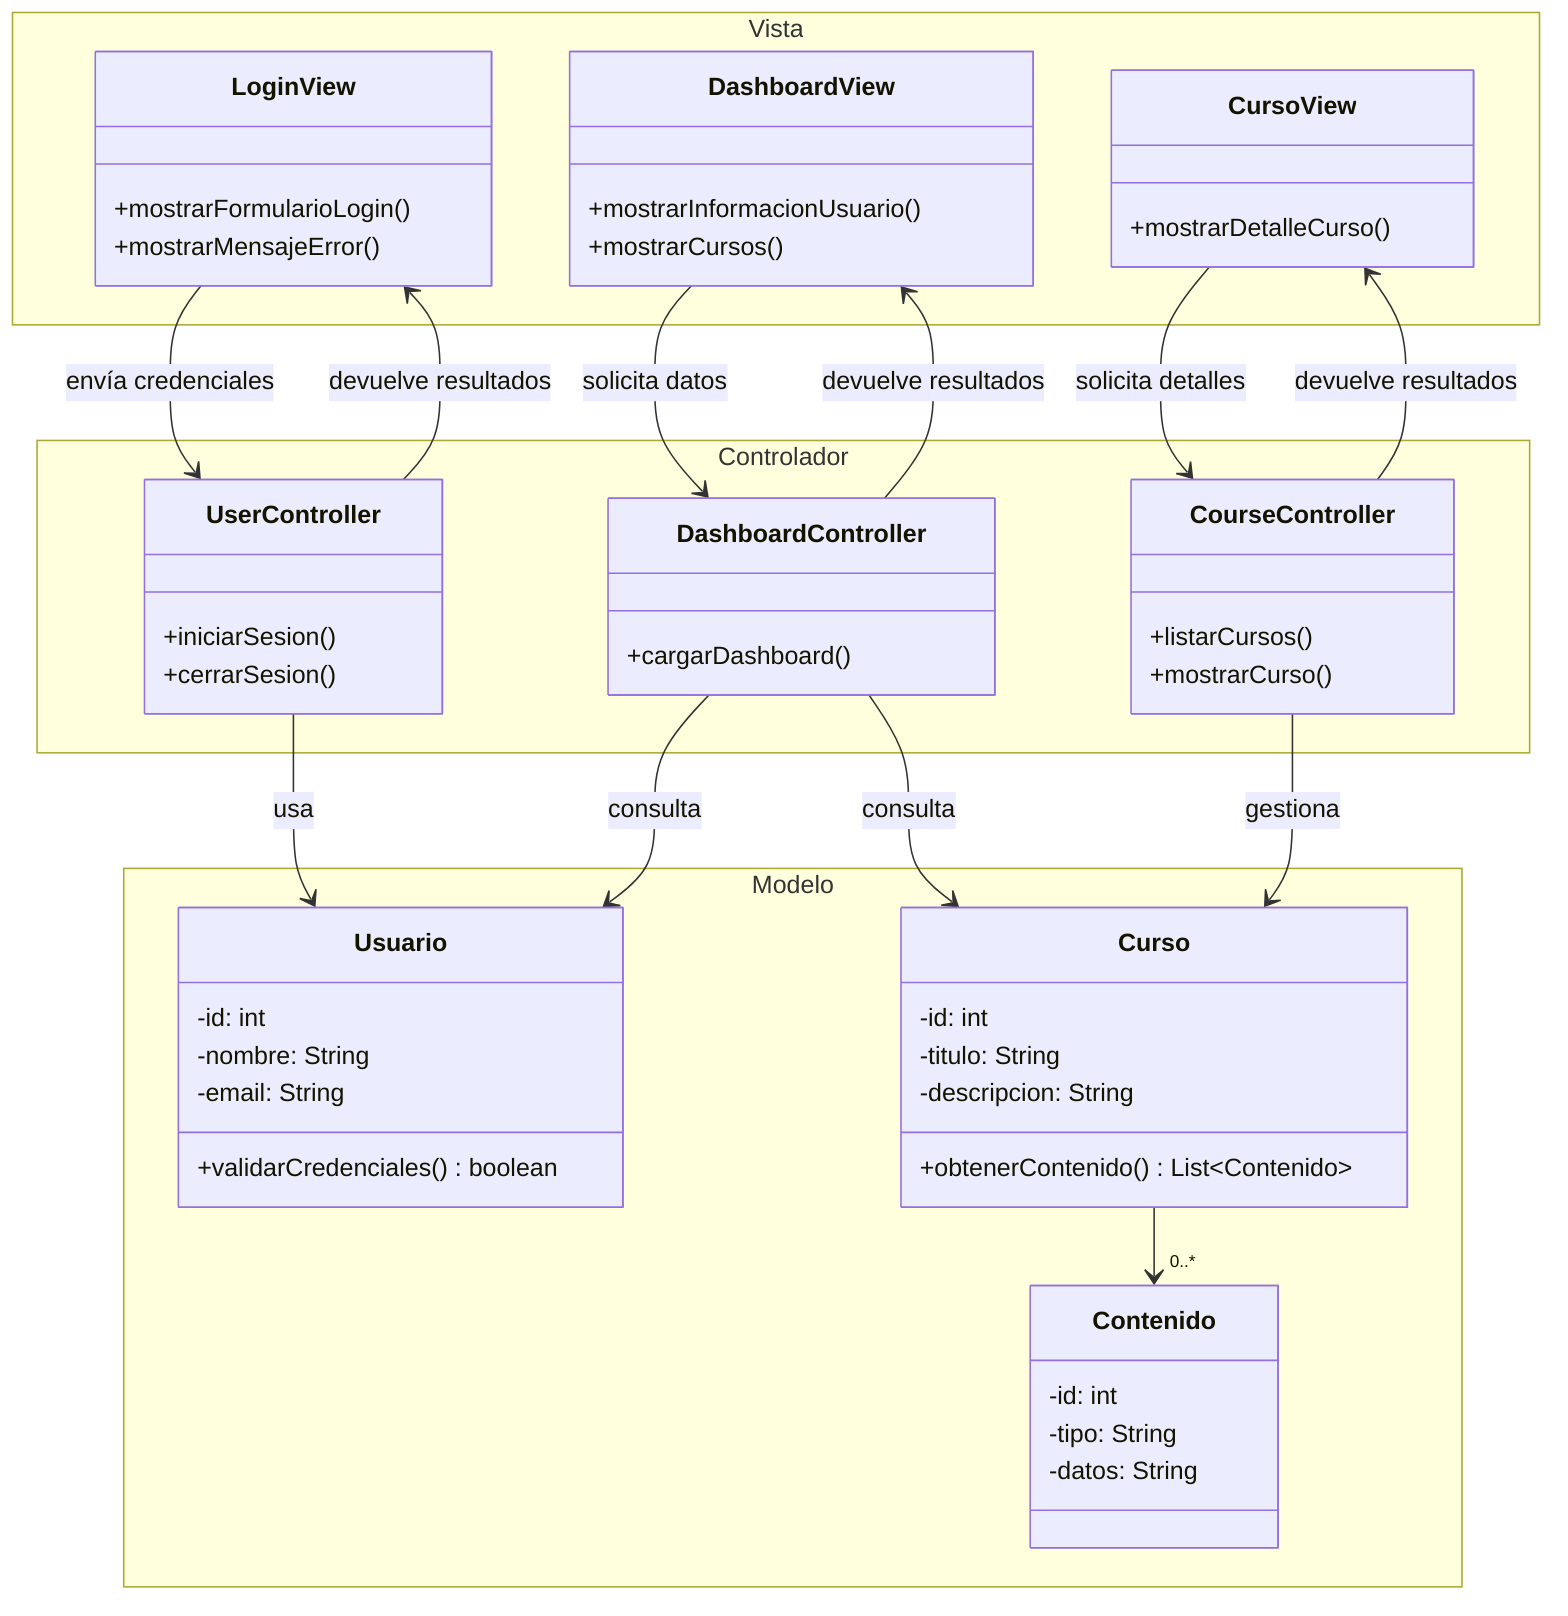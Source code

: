 classDiagram
    namespace Modelo {
        class Usuario {
            -id: int
            -nombre: String
            -email: String
            +validarCredenciales() boolean
        }
        class Curso {
            -id: int
            -titulo: String
            -descripcion: String
            +obtenerContenido() List~Contenido~
        }
        class Contenido {
            -id: int
            -tipo: String
            -datos: String
        }
    }
    
    namespace Vista {
        class LoginView {
            +mostrarFormularioLogin()
            +mostrarMensajeError()
        }
        class DashboardView {
            +mostrarInformacionUsuario()
            +mostrarCursos()
        }
        class CursoView {
            +mostrarDetalleCurso()
        }
    }
    
    namespace Controlador {
        class UserController {
            +iniciarSesion()
            +cerrarSesion()
        }
        class CourseController {
            +listarCursos()
            +mostrarCurso()
        }
        class DashboardController {
            +cargarDashboard()
        }
    }

    Curso --> "0..*" Contenido
    UserController --> Usuario : usa
    CourseController --> Curso : gestiona
    DashboardController --> Usuario : consulta
    DashboardController --> Curso : consulta
    LoginView --> UserController : envía credenciales
    DashboardView --> DashboardController : solicita datos
    CursoView --> CourseController : solicita detalles
    UserController --> LoginView : devuelve resultados
    CourseController --> CursoView : devuelve resultados
    DashboardController --> DashboardView : devuelve resultados
